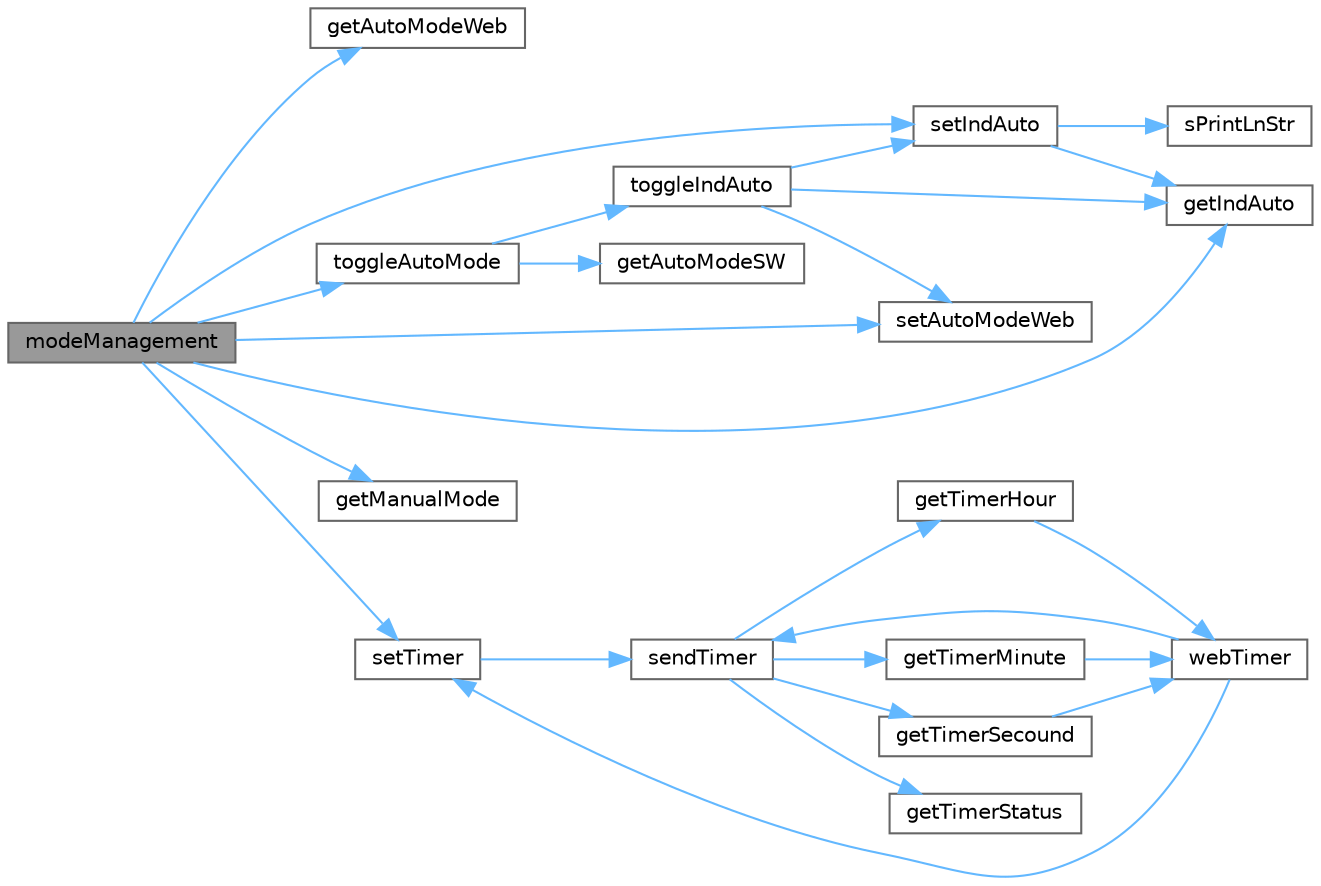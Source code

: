 digraph "modeManagement"
{
 // LATEX_PDF_SIZE
  bgcolor="transparent";
  edge [fontname=Helvetica,fontsize=10,labelfontname=Helvetica,labelfontsize=10];
  node [fontname=Helvetica,fontsize=10,shape=box,height=0.2,width=0.4];
  rankdir="LR";
  Node1 [id="Node000001",label="modeManagement",height=0.2,width=0.4,color="gray40", fillcolor="grey60", style="filled", fontcolor="black",tooltip="Indicators management."];
  Node1 -> Node2 [id="edge25_Node000001_Node000002",color="steelblue1",style="solid",tooltip=" "];
  Node2 [id="Node000002",label="getAutoModeWeb",height=0.2,width=0.4,color="grey40", fillcolor="white", style="filled",URL="$_m_d___web___i_o___mngmnt_8cpp.html#a47a030b4b82d5d1b1a73e1c2dfdc36ea",tooltip="Set resistor."];
  Node1 -> Node3 [id="edge26_Node000001_Node000003",color="steelblue1",style="solid",tooltip=" "];
  Node3 [id="Node000003",label="getIndAuto",height=0.2,width=0.4,color="grey40", fillcolor="white", style="filled",URL="$_o_s___g_p_i_o_8cpp.html#abbca1cc0d29f545e9a39778288a12071",tooltip="Retorna estado do indicador de alarme."];
  Node1 -> Node4 [id="edge27_Node000001_Node000004",color="steelblue1",style="solid",tooltip=" "];
  Node4 [id="Node000004",label="getManualMode",height=0.2,width=0.4,color="grey40", fillcolor="white", style="filled",URL="$_o_s___g_p_i_o_8cpp.html#a20a8e677a695003ed8259fc2e32b6462",tooltip="Retorna estado do interruptor auto."];
  Node1 -> Node5 [id="edge28_Node000001_Node000005",color="steelblue1",style="solid",tooltip=" "];
  Node5 [id="Node000005",label="setAutoModeWeb",height=0.2,width=0.4,color="grey40", fillcolor="white", style="filled",URL="$_m_d___web___i_o___mngmnt_8cpp.html#a4f59623372f8c8c8d704f0f004f7d955",tooltip="Toggle resistor."];
  Node1 -> Node6 [id="edge29_Node000001_Node000006",color="steelblue1",style="solid",tooltip=" "];
  Node6 [id="Node000006",label="setIndAuto",height=0.2,width=0.4,color="grey40", fillcolor="white", style="filled",URL="$_o_s___g_p_i_o_8cpp.html#ad606ba53b3e713efe768dd0e380c97a2",tooltip="Liga/desliga o indicador luminoso da resistencia."];
  Node6 -> Node3 [id="edge30_Node000006_Node000003",color="steelblue1",style="solid",tooltip=" "];
  Node6 -> Node7 [id="edge31_Node000006_Node000007",color="steelblue1",style="solid",tooltip=" "];
  Node7 [id="Node000007",label="sPrintLnStr",height=0.2,width=0.4,color="grey40", fillcolor="white", style="filled",URL="$_m_d___serial_8cpp.html#aaaf82364eff15ff055f45914b62051ab",tooltip="Print number."];
  Node1 -> Node8 [id="edge32_Node000001_Node000008",color="steelblue1",style="solid",tooltip=" "];
  Node8 [id="Node000008",label="setTimer",height=0.2,width=0.4,color="grey40", fillcolor="white", style="filled",URL="$_m_d___timer_8cpp.html#a75d67ecc1e985e54d2701c06a6aaa3a1",tooltip="Reset timer."];
  Node8 -> Node9 [id="edge33_Node000008_Node000009",color="steelblue1",style="solid",tooltip=" "];
  Node9 [id="Node000009",label="sendTimer",height=0.2,width=0.4,color="grey40", fillcolor="white", style="filled",URL="$_m_d___timer_8cpp.html#acf8eb689c061a70a35d6f2f5ed57c474",tooltip="Send timer to web."];
  Node9 -> Node10 [id="edge34_Node000009_Node000010",color="steelblue1",style="solid",tooltip=" "];
  Node10 [id="Node000010",label="getTimerHour",height=0.2,width=0.4,color="grey40", fillcolor="white", style="filled",URL="$_m_d___timer_8cpp.html#a7497ed4b5f459145ba576e35a34b2f68",tooltip="Get the Timer Hour object to get the timer hour."];
  Node10 -> Node11 [id="edge35_Node000010_Node000011",color="steelblue1",style="solid",tooltip=" "];
  Node11 [id="Node000011",label="webTimer",height=0.2,width=0.4,color="grey40", fillcolor="white", style="filled",URL="$_m_d___timer_8cpp.html#a504723789792b242f59e8f9adfb48009",tooltip="Web timer function to manage the timer operations in the web interface."];
  Node11 -> Node9 [id="edge36_Node000011_Node000009",color="steelblue1",style="solid",tooltip=" "];
  Node11 -> Node8 [id="edge37_Node000011_Node000008",color="steelblue1",style="solid",tooltip=" "];
  Node9 -> Node12 [id="edge38_Node000009_Node000012",color="steelblue1",style="solid",tooltip=" "];
  Node12 [id="Node000012",label="getTimerMinute",height=0.2,width=0.4,color="grey40", fillcolor="white", style="filled",URL="$_m_d___timer_8cpp.html#ae8ad20dbd759f4fb98dabba7876428f4",tooltip="Get the Timer Minute object to get the timer minute."];
  Node12 -> Node11 [id="edge39_Node000012_Node000011",color="steelblue1",style="solid",tooltip=" "];
  Node9 -> Node13 [id="edge40_Node000009_Node000013",color="steelblue1",style="solid",tooltip=" "];
  Node13 [id="Node000013",label="getTimerSecound",height=0.2,width=0.4,color="grey40", fillcolor="white", style="filled",URL="$_m_d___timer_8cpp.html#a71f3ffe6a2e0fca30bca87a87fc92354",tooltip="Get the Timer Secound object to get the timer secound."];
  Node13 -> Node11 [id="edge41_Node000013_Node000011",color="steelblue1",style="solid",tooltip=" "];
  Node9 -> Node14 [id="edge42_Node000009_Node000014",color="steelblue1",style="solid",tooltip=" "];
  Node14 [id="Node000014",label="getTimerStatus",height=0.2,width=0.4,color="grey40", fillcolor="white", style="filled",URL="$_m_d___timer_8cpp.html#aa9493843bba040c07f9f66300059268a",tooltip="Get the Timer Status object to get the timer status (ON/OFF)"];
  Node1 -> Node15 [id="edge43_Node000001_Node000015",color="steelblue1",style="solid",tooltip=" "];
  Node15 [id="Node000015",label="toggleAutoMode",height=0.2,width=0.4,color="grey40", fillcolor="white", style="filled",URL="$_m_d___i_o_8cpp.html#aa8b96a74409fec0e22a5ee8451114a7f",tooltip="Toggle the Auto Mode of the Machine using a switch connected to the ESP32 GPIO 4 (D4)"];
  Node15 -> Node16 [id="edge44_Node000015_Node000016",color="steelblue1",style="solid",tooltip=" "];
  Node16 [id="Node000016",label="getAutoModeSW",height=0.2,width=0.4,color="grey40", fillcolor="white", style="filled",URL="$_o_s___g_p_i_o_8cpp.html#a601560973c681265f62316a3f68e2ac3",tooltip="Retorna estado do modo auto."];
  Node15 -> Node17 [id="edge45_Node000015_Node000017",color="steelblue1",style="solid",tooltip=" "];
  Node17 [id="Node000017",label="toggleIndAuto",height=0.2,width=0.4,color="grey40", fillcolor="white", style="filled",URL="$_m_d___i_o_8cpp.html#ae48dc2d309ef711693328c6300ad5e80",tooltip="Toggle the Auto Mode of the Machine."];
  Node17 -> Node3 [id="edge46_Node000017_Node000003",color="steelblue1",style="solid",tooltip=" "];
  Node17 -> Node5 [id="edge47_Node000017_Node000005",color="steelblue1",style="solid",tooltip=" "];
  Node17 -> Node6 [id="edge48_Node000017_Node000006",color="steelblue1",style="solid",tooltip=" "];
}
